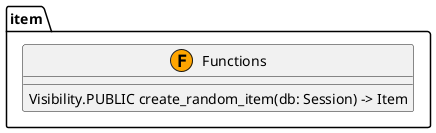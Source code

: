 @startuml
skinparam classAttributeIconSize 0

package "item" {
  class Functions <<(F,orange)>> {
    Visibility.PUBLIC create_random_item(db: Session) -> Item
  }
}

' Relationships
@enduml